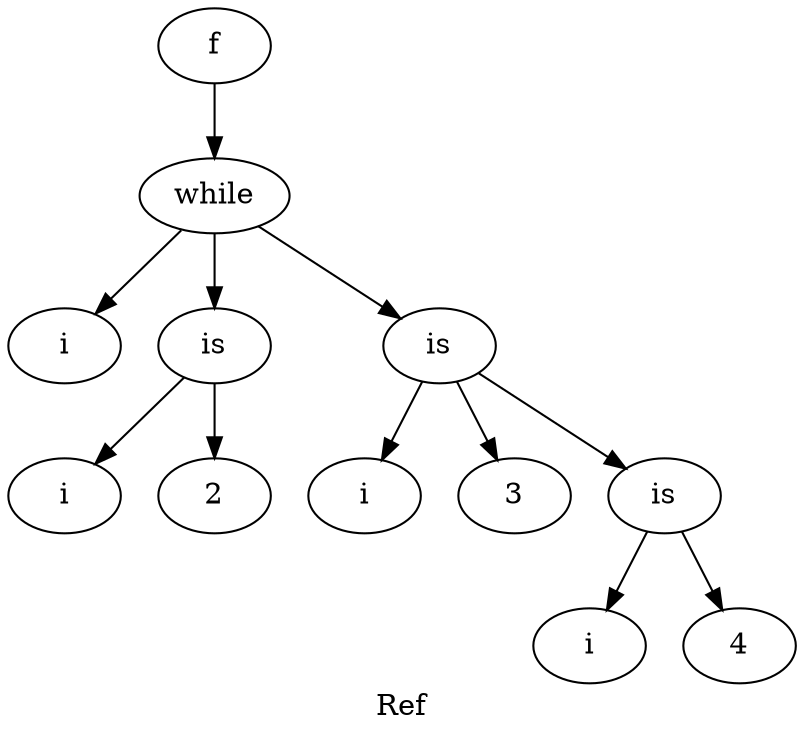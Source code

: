digraph grafo {
  label="Ref";
  88167088652352 [ label="f" ];
  88167088652352 -> 88167088652640;
  88167088652640 [ label="while" ];
  88167088652640 -> 88167088652448;
  88167088652448 [ label="i" ];
  88167088652640 -> 88167088652592;
  88167088652592 [ label="is" ];
  88167088652592 -> 88167088652544;
  88167088652544 [ label="i" ];
  88167088652592 -> 88167088652496;
  88167088652496 [ label="2" ];
  88167088652640 -> 88167088652784;
  88167088652784 [ label="is" ];
  88167088652784 -> 88167088652736;
  88167088652736 [ label="i" ];
  88167088652784 -> 88167088652688;
  88167088652688 [ label="3" ];
  88167088652784 -> 88167088652928;
  88167088652928 [ label="is" ];
  88167088652928 -> 88167088652880;
  88167088652880 [ label="i" ];
  88167088652928 -> 88167088652832;
  88167088652832 [ label="4" ];
}
